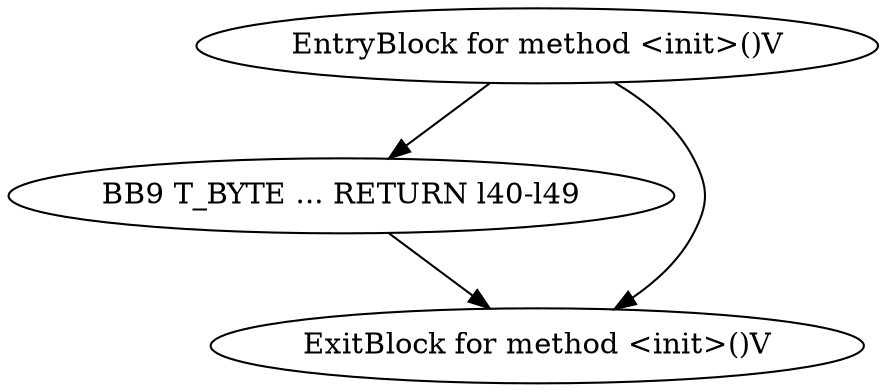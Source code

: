 digraph G {
  1 [ label="BB9 T_BYTE ... RETURN l40-l49" ];
  2 [ label="EntryBlock for method <init>()V" ];
  3 [ label="ExitBlock for method <init>()V" ];
  2 -> 3 [ label="" ];
  2 -> 1 [ label="" ];
  1 -> 3 [ label="" ];
}
